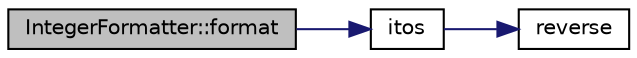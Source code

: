 digraph "IntegerFormatter::format"
{
  edge [fontname="Helvetica",fontsize="10",labelfontname="Helvetica",labelfontsize="10"];
  node [fontname="Helvetica",fontsize="10",shape=record];
  rankdir="LR";
  Node4 [label="IntegerFormatter::format",height=0.2,width=0.4,color="black", fillcolor="grey75", style="filled", fontcolor="black"];
  Node4 -> Node5 [color="midnightblue",fontsize="10",style="solid",fontname="Helvetica"];
  Node5 [label="itos",height=0.2,width=0.4,color="black", fillcolor="white", style="filled",URL="$d6/d93/generic__util_8h.html#a5e7908fb09fcb92255d970d32f6740d6"];
  Node5 -> Node6 [color="midnightblue",fontsize="10",style="solid",fontname="Helvetica"];
  Node6 [label="reverse",height=0.2,width=0.4,color="black", fillcolor="white", style="filled",URL="$d6/d6b/generic__util_8cpp.html#acb36ebc193ed813f8490ea2afb3a4d1a"];
}
